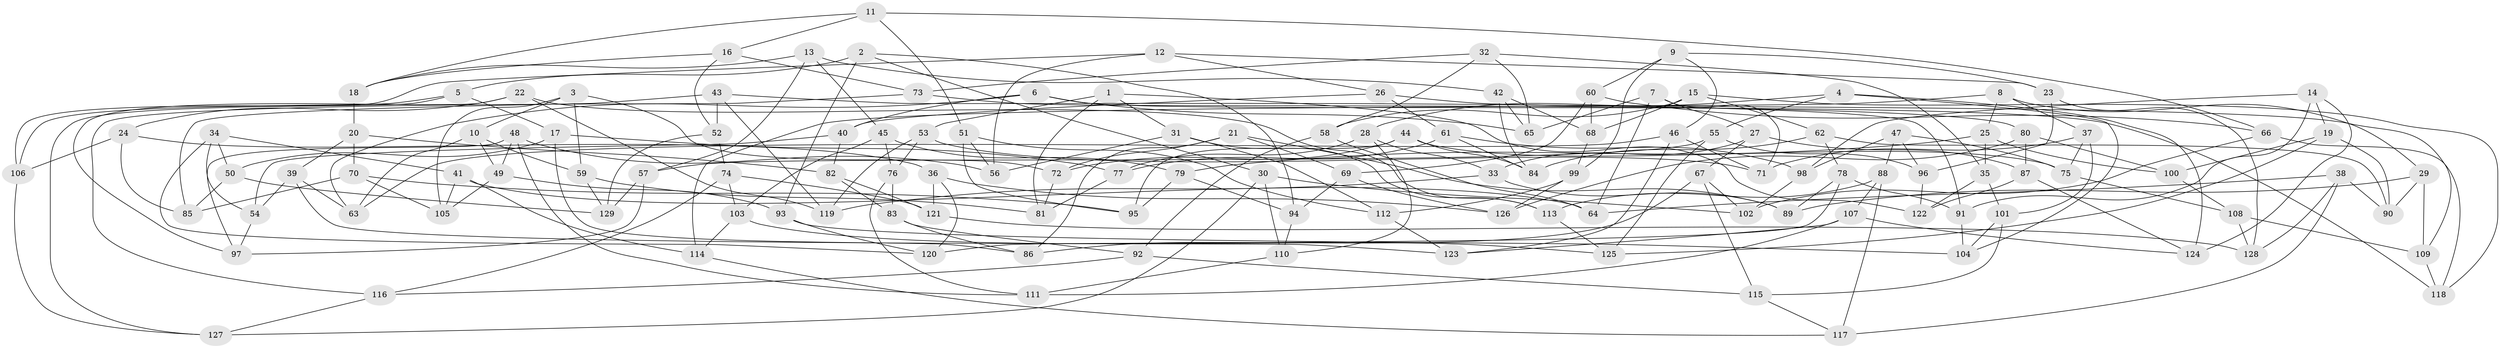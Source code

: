 // coarse degree distribution, {4: 0.5666666666666667, 6: 0.43333333333333335}
// Generated by graph-tools (version 1.1) at 2025/24/03/03/25 07:24:28]
// undirected, 129 vertices, 258 edges
graph export_dot {
graph [start="1"]
  node [color=gray90,style=filled];
  1;
  2;
  3;
  4;
  5;
  6;
  7;
  8;
  9;
  10;
  11;
  12;
  13;
  14;
  15;
  16;
  17;
  18;
  19;
  20;
  21;
  22;
  23;
  24;
  25;
  26;
  27;
  28;
  29;
  30;
  31;
  32;
  33;
  34;
  35;
  36;
  37;
  38;
  39;
  40;
  41;
  42;
  43;
  44;
  45;
  46;
  47;
  48;
  49;
  50;
  51;
  52;
  53;
  54;
  55;
  56;
  57;
  58;
  59;
  60;
  61;
  62;
  63;
  64;
  65;
  66;
  67;
  68;
  69;
  70;
  71;
  72;
  73;
  74;
  75;
  76;
  77;
  78;
  79;
  80;
  81;
  82;
  83;
  84;
  85;
  86;
  87;
  88;
  89;
  90;
  91;
  92;
  93;
  94;
  95;
  96;
  97;
  98;
  99;
  100;
  101;
  102;
  103;
  104;
  105;
  106;
  107;
  108;
  109;
  110;
  111;
  112;
  113;
  114;
  115;
  116;
  117;
  118;
  119;
  120;
  121;
  122;
  123;
  124;
  125;
  126;
  127;
  128;
  129;
  1 -- 31;
  1 -- 122;
  1 -- 81;
  1 -- 53;
  2 -- 30;
  2 -- 5;
  2 -- 93;
  2 -- 94;
  3 -- 105;
  3 -- 10;
  3 -- 59;
  3 -- 72;
  4 -- 104;
  4 -- 124;
  4 -- 55;
  4 -- 28;
  5 -- 127;
  5 -- 17;
  5 -- 106;
  6 -- 40;
  6 -- 118;
  6 -- 63;
  6 -- 65;
  7 -- 71;
  7 -- 65;
  7 -- 27;
  7 -- 64;
  8 -- 29;
  8 -- 114;
  8 -- 37;
  8 -- 25;
  9 -- 46;
  9 -- 99;
  9 -- 60;
  9 -- 23;
  10 -- 49;
  10 -- 63;
  10 -- 59;
  11 -- 18;
  11 -- 16;
  11 -- 51;
  11 -- 66;
  12 -- 26;
  12 -- 106;
  12 -- 23;
  12 -- 56;
  13 -- 42;
  13 -- 18;
  13 -- 45;
  13 -- 57;
  14 -- 124;
  14 -- 19;
  14 -- 98;
  14 -- 91;
  15 -- 62;
  15 -- 68;
  15 -- 118;
  15 -- 58;
  16 -- 18;
  16 -- 52;
  16 -- 73;
  17 -- 86;
  17 -- 50;
  17 -- 77;
  18 -- 20;
  19 -- 90;
  19 -- 125;
  19 -- 100;
  20 -- 82;
  20 -- 70;
  20 -- 39;
  21 -- 69;
  21 -- 89;
  21 -- 72;
  21 -- 86;
  22 -- 97;
  22 -- 113;
  22 -- 119;
  22 -- 24;
  23 -- 128;
  23 -- 96;
  24 -- 85;
  24 -- 36;
  24 -- 106;
  25 -- 35;
  25 -- 79;
  25 -- 100;
  26 -- 61;
  26 -- 109;
  26 -- 40;
  27 -- 33;
  27 -- 67;
  27 -- 87;
  28 -- 77;
  28 -- 110;
  28 -- 33;
  29 -- 109;
  29 -- 89;
  29 -- 90;
  30 -- 127;
  30 -- 102;
  30 -- 110;
  31 -- 113;
  31 -- 112;
  31 -- 56;
  32 -- 35;
  32 -- 65;
  32 -- 73;
  32 -- 58;
  33 -- 119;
  33 -- 89;
  34 -- 50;
  34 -- 120;
  34 -- 54;
  34 -- 41;
  35 -- 101;
  35 -- 122;
  36 -- 121;
  36 -- 126;
  36 -- 120;
  37 -- 71;
  37 -- 101;
  37 -- 75;
  38 -- 64;
  38 -- 117;
  38 -- 128;
  38 -- 90;
  39 -- 123;
  39 -- 63;
  39 -- 54;
  40 -- 54;
  40 -- 82;
  41 -- 114;
  41 -- 64;
  41 -- 105;
  42 -- 68;
  42 -- 65;
  42 -- 84;
  43 -- 119;
  43 -- 91;
  43 -- 85;
  43 -- 52;
  44 -- 84;
  44 -- 75;
  44 -- 95;
  44 -- 72;
  45 -- 76;
  45 -- 103;
  45 -- 79;
  46 -- 63;
  46 -- 123;
  46 -- 71;
  47 -- 75;
  47 -- 98;
  47 -- 96;
  47 -- 88;
  48 -- 56;
  48 -- 111;
  48 -- 97;
  48 -- 49;
  49 -- 105;
  49 -- 93;
  50 -- 129;
  50 -- 85;
  51 -- 112;
  51 -- 56;
  51 -- 95;
  52 -- 74;
  52 -- 129;
  53 -- 71;
  53 -- 76;
  53 -- 119;
  54 -- 97;
  55 -- 96;
  55 -- 57;
  55 -- 125;
  57 -- 97;
  57 -- 129;
  58 -- 92;
  58 -- 64;
  59 -- 81;
  59 -- 129;
  60 -- 68;
  60 -- 69;
  60 -- 66;
  61 -- 84;
  61 -- 77;
  61 -- 98;
  62 -- 84;
  62 -- 78;
  62 -- 90;
  66 -- 102;
  66 -- 118;
  67 -- 102;
  67 -- 86;
  67 -- 115;
  68 -- 99;
  69 -- 126;
  69 -- 94;
  70 -- 85;
  70 -- 95;
  70 -- 105;
  72 -- 81;
  73 -- 116;
  73 -- 80;
  74 -- 116;
  74 -- 103;
  74 -- 121;
  75 -- 108;
  76 -- 111;
  76 -- 83;
  77 -- 81;
  78 -- 91;
  78 -- 120;
  78 -- 89;
  79 -- 95;
  79 -- 94;
  80 -- 87;
  80 -- 126;
  80 -- 100;
  82 -- 83;
  82 -- 121;
  83 -- 86;
  83 -- 92;
  87 -- 122;
  87 -- 124;
  88 -- 117;
  88 -- 107;
  88 -- 113;
  91 -- 104;
  92 -- 116;
  92 -- 115;
  93 -- 120;
  93 -- 104;
  94 -- 110;
  96 -- 122;
  98 -- 102;
  99 -- 126;
  99 -- 112;
  100 -- 108;
  101 -- 115;
  101 -- 104;
  103 -- 114;
  103 -- 125;
  106 -- 127;
  107 -- 111;
  107 -- 123;
  107 -- 124;
  108 -- 109;
  108 -- 128;
  109 -- 118;
  110 -- 111;
  112 -- 123;
  113 -- 125;
  114 -- 117;
  115 -- 117;
  116 -- 127;
  121 -- 128;
}
